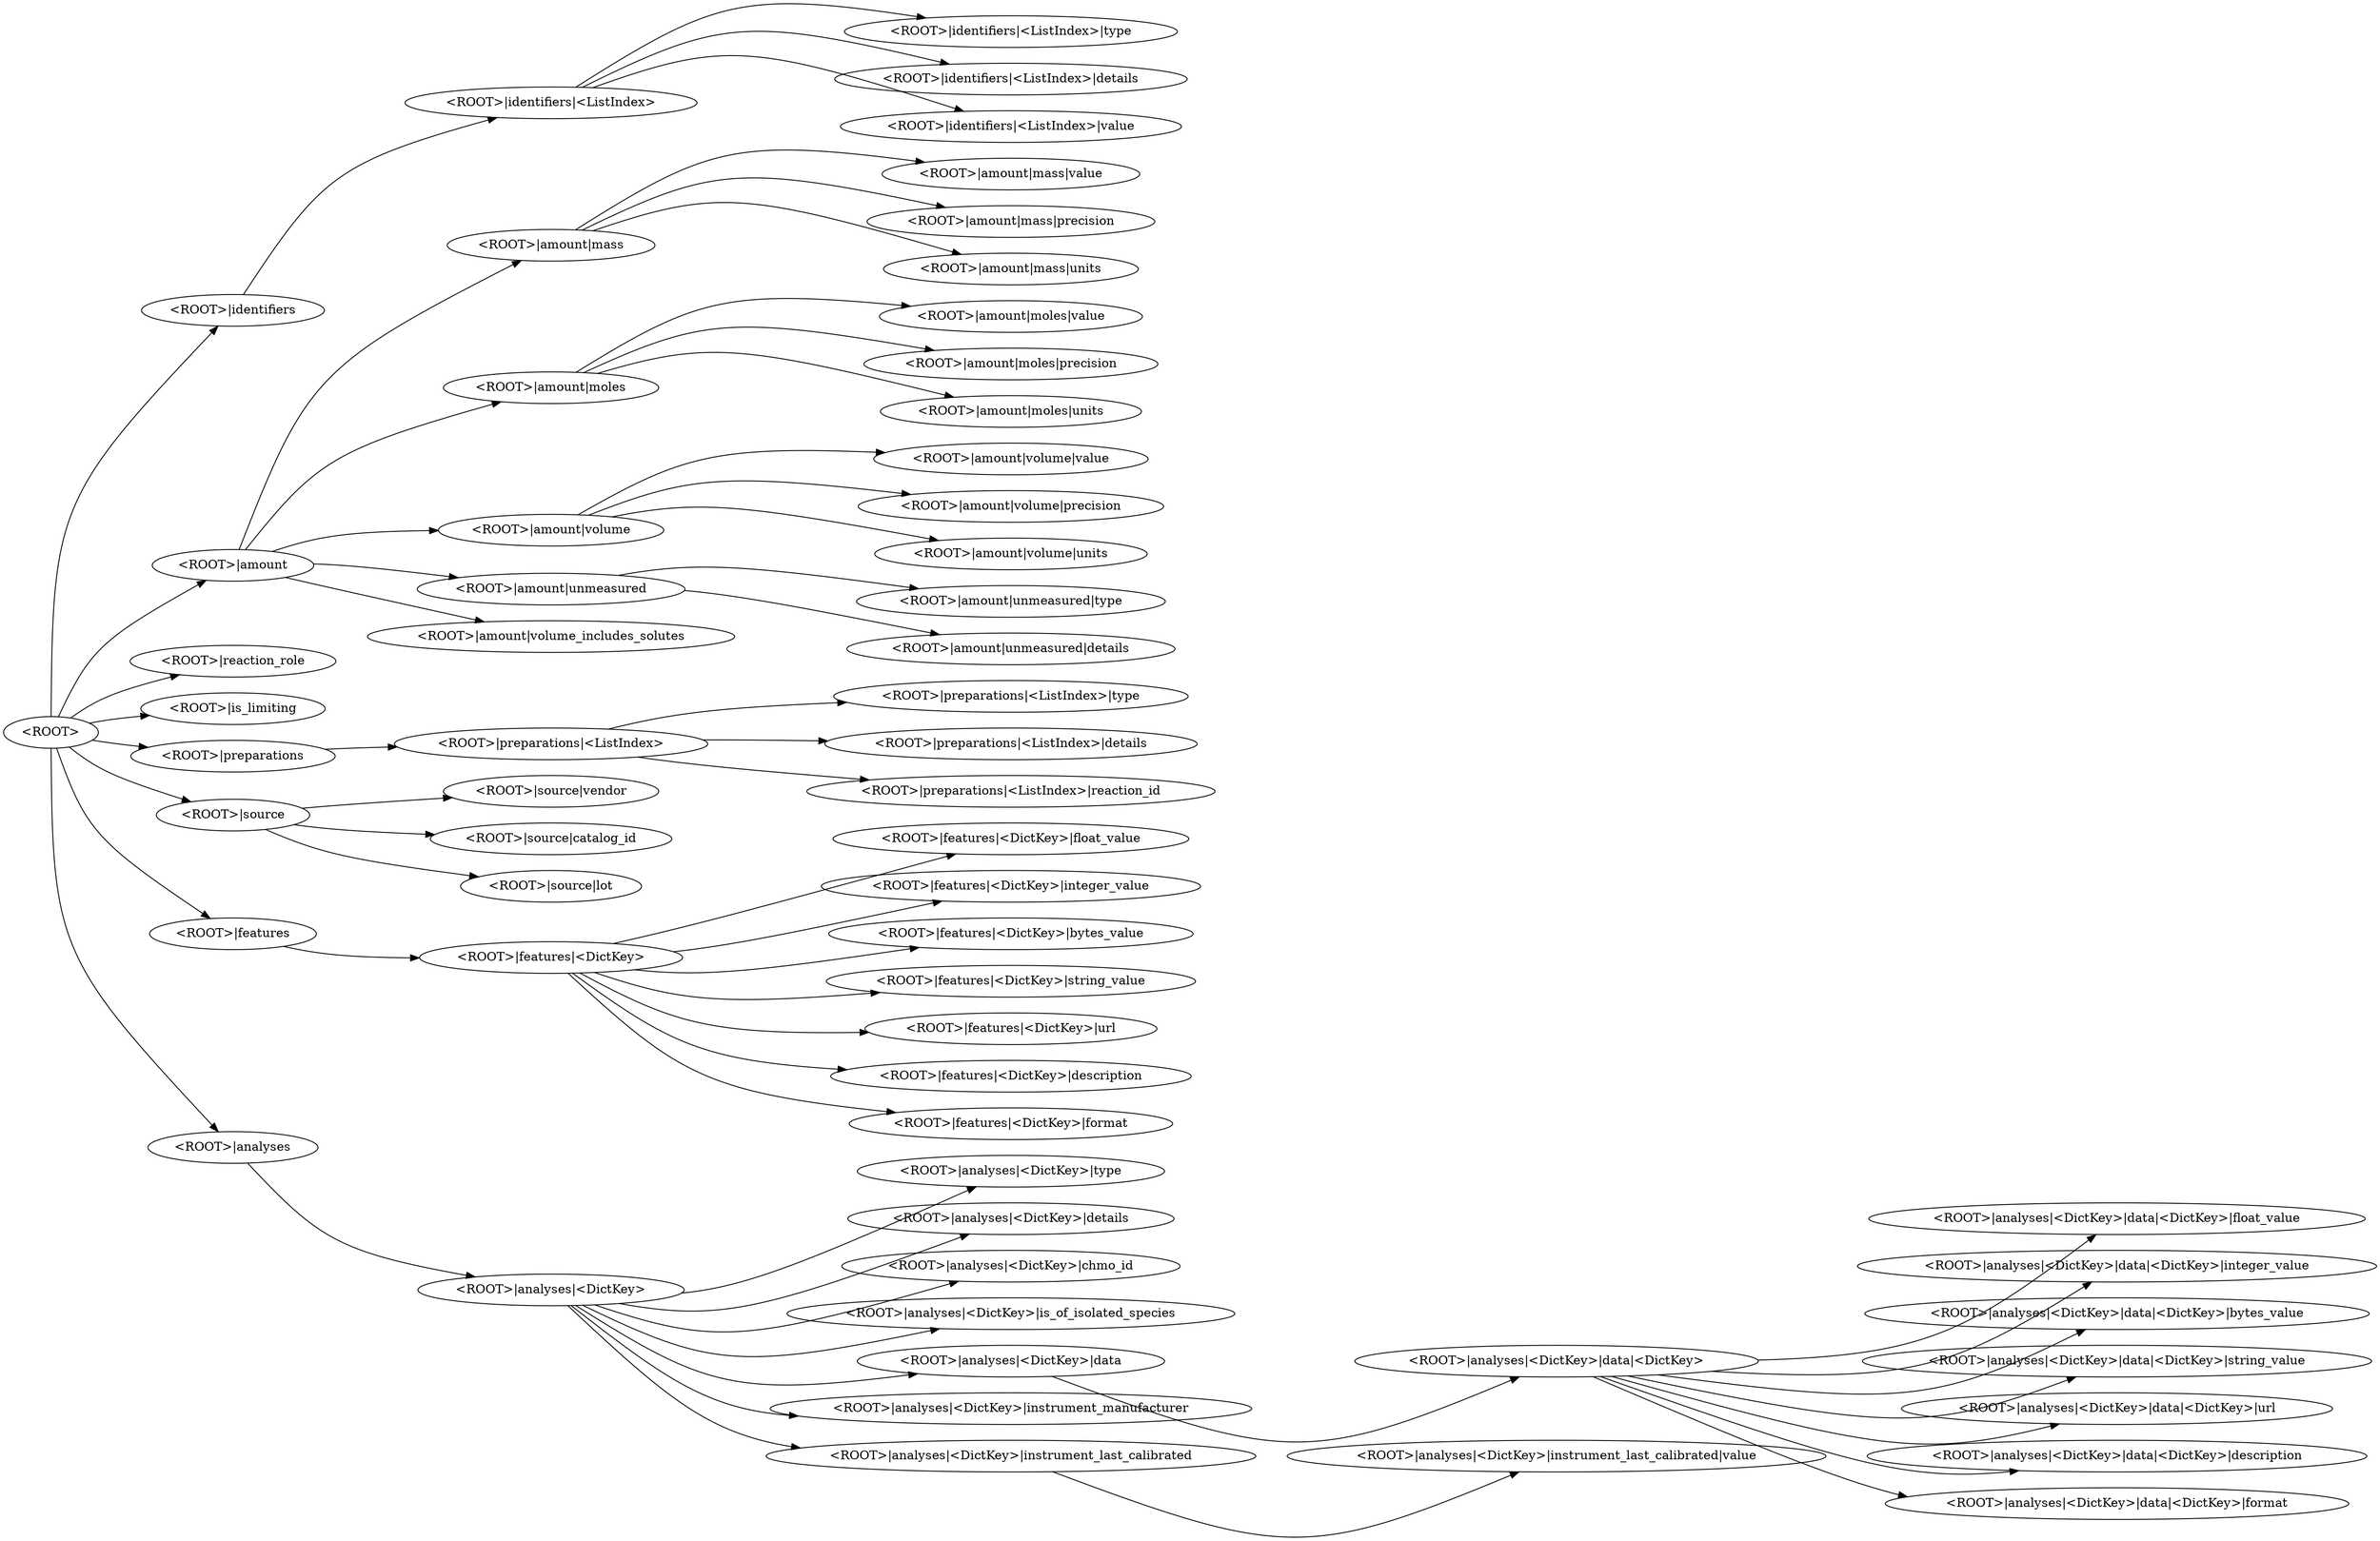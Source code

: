 strict digraph "" {
	graph [rankdir=LR,
		splines=curved
	];
	"<ROOT>"	[mtt_class_string="ord_betterproto.Compound",
		mtt_node_name="<ROOT>",
		mtt_parent=None,
		mtt_relation_to_parent=None,
		mtt_type_hint_string="<class 'ord_betterproto.Compound'>"];
	"<ROOT>|identifiers"	[mtt_class_string="builtins.list",
		mtt_node_name="<ROOT>|identifiers",
		mtt_parent="<ROOT>",
		mtt_relation_to_parent=identifiers,
		mtt_type_hint_string="typing.List[ord_betterproto.CompoundIdentifier]"];
	"<ROOT>" -> "<ROOT>|identifiers";
	"<ROOT>|amount"	[mtt_class_string="ord_betterproto.Amount",
		mtt_node_name="<ROOT>|amount",
		mtt_parent="<ROOT>",
		mtt_relation_to_parent=amount,
		mtt_type_hint_string="<class 'ord_betterproto.Amount'>"];
	"<ROOT>" -> "<ROOT>|amount";
	"<ROOT>|reaction_role"	[mtt_class_string="ord_betterproto.ReactionRoleReactionRoleType",
		mtt_node_name="<ROOT>|reaction_role",
		mtt_parent="<ROOT>",
		mtt_relation_to_parent=reaction_role,
		mtt_type_hint_string="<enum 'ReactionRoleReactionRoleType'>"];
	"<ROOT>" -> "<ROOT>|reaction_role";
	"<ROOT>|is_limiting"	[mtt_class_string="builtins.bool",
		mtt_node_name="<ROOT>|is_limiting",
		mtt_parent="<ROOT>",
		mtt_relation_to_parent=is_limiting,
		mtt_type_hint_string="typing.Optional[bool]"];
	"<ROOT>" -> "<ROOT>|is_limiting";
	"<ROOT>|preparations"	[mtt_class_string="builtins.list",
		mtt_node_name="<ROOT>|preparations",
		mtt_parent="<ROOT>",
		mtt_relation_to_parent=preparations,
		mtt_type_hint_string="typing.List[ord_betterproto.CompoundPreparation]"];
	"<ROOT>" -> "<ROOT>|preparations";
	"<ROOT>|source"	[mtt_class_string="ord_betterproto.CompoundSource",
		mtt_node_name="<ROOT>|source",
		mtt_parent="<ROOT>",
		mtt_relation_to_parent=source,
		mtt_type_hint_string="<class 'ord_betterproto.CompoundSource'>"];
	"<ROOT>" -> "<ROOT>|source";
	"<ROOT>|features"	[mtt_class_string="builtins.dict",
		mtt_node_name="<ROOT>|features",
		mtt_parent="<ROOT>",
		mtt_relation_to_parent=features,
		mtt_type_hint_string="typing.Dict[str, ord_betterproto.Data]"];
	"<ROOT>" -> "<ROOT>|features";
	"<ROOT>|analyses"	[mtt_class_string="builtins.dict",
		mtt_node_name="<ROOT>|analyses",
		mtt_parent="<ROOT>",
		mtt_relation_to_parent=analyses,
		mtt_type_hint_string="typing.Dict[str, ord_betterproto.Analysis]"];
	"<ROOT>" -> "<ROOT>|analyses";
	"<ROOT>|identifiers|<ListIndex>"	[mtt_class_string="ord_betterproto.CompoundIdentifier",
		mtt_node_name="<ROOT>|identifiers|<ListIndex>",
		mtt_parent="<ROOT>|identifiers",
		mtt_relation_to_parent="<ListIndex>",
		mtt_type_hint_string="<class 'ord_betterproto.CompoundIdentifier'>"];
	"<ROOT>|identifiers" -> "<ROOT>|identifiers|<ListIndex>";
	"<ROOT>|identifiers|<ListIndex>|type"	[mtt_class_string="ord_betterproto.CompoundIdentifierCompoundIdentifierType",
		mtt_node_name="<ROOT>|identifiers|<ListIndex>|type",
		mtt_parent="<ROOT>|identifiers|<ListIndex>",
		mtt_relation_to_parent=type,
		mtt_type_hint_string="<enum 'CompoundIdentifierCompoundIdentifierType'>"];
	"<ROOT>|identifiers|<ListIndex>" -> "<ROOT>|identifiers|<ListIndex>|type";
	"<ROOT>|identifiers|<ListIndex>|details"	[mtt_class_string="builtins.str",
		mtt_node_name="<ROOT>|identifiers|<ListIndex>|details",
		mtt_parent="<ROOT>|identifiers|<ListIndex>",
		mtt_relation_to_parent=details,
		mtt_type_hint_string="<class 'str'>"];
	"<ROOT>|identifiers|<ListIndex>" -> "<ROOT>|identifiers|<ListIndex>|details";
	"<ROOT>|identifiers|<ListIndex>|value"	[mtt_class_string="builtins.str",
		mtt_node_name="<ROOT>|identifiers|<ListIndex>|value",
		mtt_parent="<ROOT>|identifiers|<ListIndex>",
		mtt_relation_to_parent=value,
		mtt_type_hint_string="<class 'str'>"];
	"<ROOT>|identifiers|<ListIndex>" -> "<ROOT>|identifiers|<ListIndex>|value";
	"<ROOT>|amount|mass"	[mtt_class_string="ord_betterproto.Mass",
		mtt_node_name="<ROOT>|amount|mass",
		mtt_parent="<ROOT>|amount",
		mtt_relation_to_parent=mass,
		mtt_type_hint_string="<class 'ord_betterproto.Mass'>"];
	"<ROOT>|amount" -> "<ROOT>|amount|mass";
	"<ROOT>|amount|moles"	[mtt_class_string="ord_betterproto.Moles",
		mtt_node_name="<ROOT>|amount|moles",
		mtt_parent="<ROOT>|amount",
		mtt_relation_to_parent=moles,
		mtt_type_hint_string="<class 'ord_betterproto.Moles'>"];
	"<ROOT>|amount" -> "<ROOT>|amount|moles";
	"<ROOT>|amount|volume"	[mtt_class_string="ord_betterproto.Volume",
		mtt_node_name="<ROOT>|amount|volume",
		mtt_parent="<ROOT>|amount",
		mtt_relation_to_parent=volume,
		mtt_type_hint_string="<class 'ord_betterproto.Volume'>"];
	"<ROOT>|amount" -> "<ROOT>|amount|volume";
	"<ROOT>|amount|unmeasured"	[mtt_class_string="ord_betterproto.UnmeasuredAmount",
		mtt_node_name="<ROOT>|amount|unmeasured",
		mtt_parent="<ROOT>|amount",
		mtt_relation_to_parent=unmeasured,
		mtt_type_hint_string="<class 'ord_betterproto.UnmeasuredAmount'>"];
	"<ROOT>|amount" -> "<ROOT>|amount|unmeasured";
	"<ROOT>|amount|volume_includes_solutes"	[mtt_class_string="builtins.bool",
		mtt_node_name="<ROOT>|amount|volume_includes_solutes",
		mtt_parent="<ROOT>|amount",
		mtt_relation_to_parent=volume_includes_solutes,
		mtt_type_hint_string="typing.Optional[bool]"];
	"<ROOT>|amount" -> "<ROOT>|amount|volume_includes_solutes";
	"<ROOT>|amount|mass|value"	[mtt_class_string="builtins.float",
		mtt_node_name="<ROOT>|amount|mass|value",
		mtt_parent="<ROOT>|amount|mass",
		mtt_relation_to_parent=value,
		mtt_type_hint_string="typing.Optional[float]"];
	"<ROOT>|amount|mass" -> "<ROOT>|amount|mass|value";
	"<ROOT>|amount|mass|precision"	[mtt_class_string="builtins.float",
		mtt_node_name="<ROOT>|amount|mass|precision",
		mtt_parent="<ROOT>|amount|mass",
		mtt_relation_to_parent=precision,
		mtt_type_hint_string="typing.Optional[float]"];
	"<ROOT>|amount|mass" -> "<ROOT>|amount|mass|precision";
	"<ROOT>|amount|mass|units"	[mtt_class_string="ord_betterproto.MassMassUnit",
		mtt_node_name="<ROOT>|amount|mass|units",
		mtt_parent="<ROOT>|amount|mass",
		mtt_relation_to_parent=units,
		mtt_type_hint_string="<enum 'MassMassUnit'>"];
	"<ROOT>|amount|mass" -> "<ROOT>|amount|mass|units";
	"<ROOT>|amount|moles|value"	[mtt_class_string="builtins.float",
		mtt_node_name="<ROOT>|amount|moles|value",
		mtt_parent="<ROOT>|amount|moles",
		mtt_relation_to_parent=value,
		mtt_type_hint_string="typing.Optional[float]"];
	"<ROOT>|amount|moles" -> "<ROOT>|amount|moles|value";
	"<ROOT>|amount|moles|precision"	[mtt_class_string="builtins.float",
		mtt_node_name="<ROOT>|amount|moles|precision",
		mtt_parent="<ROOT>|amount|moles",
		mtt_relation_to_parent=precision,
		mtt_type_hint_string="typing.Optional[float]"];
	"<ROOT>|amount|moles" -> "<ROOT>|amount|moles|precision";
	"<ROOT>|amount|moles|units"	[mtt_class_string="ord_betterproto.MolesMolesUnit",
		mtt_node_name="<ROOT>|amount|moles|units",
		mtt_parent="<ROOT>|amount|moles",
		mtt_relation_to_parent=units,
		mtt_type_hint_string="<enum 'MolesMolesUnit'>"];
	"<ROOT>|amount|moles" -> "<ROOT>|amount|moles|units";
	"<ROOT>|amount|volume|value"	[mtt_class_string="builtins.float",
		mtt_node_name="<ROOT>|amount|volume|value",
		mtt_parent="<ROOT>|amount|volume",
		mtt_relation_to_parent=value,
		mtt_type_hint_string="typing.Optional[float]"];
	"<ROOT>|amount|volume" -> "<ROOT>|amount|volume|value";
	"<ROOT>|amount|volume|precision"	[mtt_class_string="builtins.float",
		mtt_node_name="<ROOT>|amount|volume|precision",
		mtt_parent="<ROOT>|amount|volume",
		mtt_relation_to_parent=precision,
		mtt_type_hint_string="typing.Optional[float]"];
	"<ROOT>|amount|volume" -> "<ROOT>|amount|volume|precision";
	"<ROOT>|amount|volume|units"	[mtt_class_string="ord_betterproto.VolumeVolumeUnit",
		mtt_node_name="<ROOT>|amount|volume|units",
		mtt_parent="<ROOT>|amount|volume",
		mtt_relation_to_parent=units,
		mtt_type_hint_string="<enum 'VolumeVolumeUnit'>"];
	"<ROOT>|amount|volume" -> "<ROOT>|amount|volume|units";
	"<ROOT>|amount|unmeasured|type"	[mtt_class_string="ord_betterproto.UnmeasuredAmountUnmeasuredAmountType",
		mtt_node_name="<ROOT>|amount|unmeasured|type",
		mtt_parent="<ROOT>|amount|unmeasured",
		mtt_relation_to_parent=type,
		mtt_type_hint_string="<enum 'UnmeasuredAmountUnmeasuredAmountType'>"];
	"<ROOT>|amount|unmeasured" -> "<ROOT>|amount|unmeasured|type";
	"<ROOT>|amount|unmeasured|details"	[mtt_class_string="builtins.str",
		mtt_node_name="<ROOT>|amount|unmeasured|details",
		mtt_parent="<ROOT>|amount|unmeasured",
		mtt_relation_to_parent=details,
		mtt_type_hint_string="<class 'str'>"];
	"<ROOT>|amount|unmeasured" -> "<ROOT>|amount|unmeasured|details";
	"<ROOT>|preparations|<ListIndex>"	[mtt_class_string="ord_betterproto.CompoundPreparation",
		mtt_node_name="<ROOT>|preparations|<ListIndex>",
		mtt_parent="<ROOT>|preparations",
		mtt_relation_to_parent="<ListIndex>",
		mtt_type_hint_string="<class 'ord_betterproto.CompoundPreparation'>"];
	"<ROOT>|preparations" -> "<ROOT>|preparations|<ListIndex>";
	"<ROOT>|preparations|<ListIndex>|type"	[mtt_class_string="ord_betterproto.CompoundPreparationCompoundPreparationType",
		mtt_node_name="<ROOT>|preparations|<ListIndex>|type",
		mtt_parent="<ROOT>|preparations|<ListIndex>",
		mtt_relation_to_parent=type,
		mtt_type_hint_string="<enum 'CompoundPreparationCompoundPreparationType'>"];
	"<ROOT>|preparations|<ListIndex>" -> "<ROOT>|preparations|<ListIndex>|type";
	"<ROOT>|preparations|<ListIndex>|details"	[mtt_class_string="builtins.str",
		mtt_node_name="<ROOT>|preparations|<ListIndex>|details",
		mtt_parent="<ROOT>|preparations|<ListIndex>",
		mtt_relation_to_parent=details,
		mtt_type_hint_string="<class 'str'>"];
	"<ROOT>|preparations|<ListIndex>" -> "<ROOT>|preparations|<ListIndex>|details";
	"<ROOT>|preparations|<ListIndex>|reaction_id"	[mtt_class_string="builtins.str",
		mtt_node_name="<ROOT>|preparations|<ListIndex>|reaction_id",
		mtt_parent="<ROOT>|preparations|<ListIndex>",
		mtt_relation_to_parent=reaction_id,
		mtt_type_hint_string="<class 'str'>"];
	"<ROOT>|preparations|<ListIndex>" -> "<ROOT>|preparations|<ListIndex>|reaction_id";
	"<ROOT>|source|vendor"	[mtt_class_string="builtins.str",
		mtt_node_name="<ROOT>|source|vendor",
		mtt_parent="<ROOT>|source",
		mtt_relation_to_parent=vendor,
		mtt_type_hint_string="<class 'str'>"];
	"<ROOT>|source" -> "<ROOT>|source|vendor";
	"<ROOT>|source|catalog_id"	[mtt_class_string="builtins.str",
		mtt_node_name="<ROOT>|source|catalog_id",
		mtt_parent="<ROOT>|source",
		mtt_relation_to_parent=catalog_id,
		mtt_type_hint_string="<class 'str'>"];
	"<ROOT>|source" -> "<ROOT>|source|catalog_id";
	"<ROOT>|source|lot"	[mtt_class_string="builtins.str",
		mtt_node_name="<ROOT>|source|lot",
		mtt_parent="<ROOT>|source",
		mtt_relation_to_parent=lot,
		mtt_type_hint_string="<class 'str'>"];
	"<ROOT>|source" -> "<ROOT>|source|lot";
	"<ROOT>|features|<DictKey>"	[mtt_class_string="ord_betterproto.Data",
		mtt_node_name="<ROOT>|features|<DictKey>",
		mtt_parent="<ROOT>|features",
		mtt_relation_to_parent="<DictKey>",
		mtt_type_hint_string="<class 'ord_betterproto.Data'>"];
	"<ROOT>|features" -> "<ROOT>|features|<DictKey>";
	"<ROOT>|features|<DictKey>|float_value"	[mtt_class_string="builtins.float",
		mtt_node_name="<ROOT>|features|<DictKey>|float_value",
		mtt_parent="<ROOT>|features|<DictKey>",
		mtt_relation_to_parent=float_value,
		mtt_type_hint_string="<class 'float'>"];
	"<ROOT>|features|<DictKey>" -> "<ROOT>|features|<DictKey>|float_value";
	"<ROOT>|features|<DictKey>|integer_value"	[mtt_class_string="builtins.int",
		mtt_node_name="<ROOT>|features|<DictKey>|integer_value",
		mtt_parent="<ROOT>|features|<DictKey>",
		mtt_relation_to_parent=integer_value,
		mtt_type_hint_string="<class 'int'>"];
	"<ROOT>|features|<DictKey>" -> "<ROOT>|features|<DictKey>|integer_value";
	"<ROOT>|features|<DictKey>|bytes_value"	[mtt_class_string="builtins.bytes",
		mtt_node_name="<ROOT>|features|<DictKey>|bytes_value",
		mtt_parent="<ROOT>|features|<DictKey>",
		mtt_relation_to_parent=bytes_value,
		mtt_type_hint_string="<class 'bytes'>"];
	"<ROOT>|features|<DictKey>" -> "<ROOT>|features|<DictKey>|bytes_value";
	"<ROOT>|features|<DictKey>|string_value"	[mtt_class_string="builtins.str",
		mtt_node_name="<ROOT>|features|<DictKey>|string_value",
		mtt_parent="<ROOT>|features|<DictKey>",
		mtt_relation_to_parent=string_value,
		mtt_type_hint_string="<class 'str'>"];
	"<ROOT>|features|<DictKey>" -> "<ROOT>|features|<DictKey>|string_value";
	"<ROOT>|features|<DictKey>|url"	[mtt_class_string="builtins.str",
		mtt_node_name="<ROOT>|features|<DictKey>|url",
		mtt_parent="<ROOT>|features|<DictKey>",
		mtt_relation_to_parent=url,
		mtt_type_hint_string="<class 'str'>"];
	"<ROOT>|features|<DictKey>" -> "<ROOT>|features|<DictKey>|url";
	"<ROOT>|features|<DictKey>|description"	[mtt_class_string="builtins.str",
		mtt_node_name="<ROOT>|features|<DictKey>|description",
		mtt_parent="<ROOT>|features|<DictKey>",
		mtt_relation_to_parent=description,
		mtt_type_hint_string="<class 'str'>"];
	"<ROOT>|features|<DictKey>" -> "<ROOT>|features|<DictKey>|description";
	"<ROOT>|features|<DictKey>|format"	[mtt_class_string="builtins.str",
		mtt_node_name="<ROOT>|features|<DictKey>|format",
		mtt_parent="<ROOT>|features|<DictKey>",
		mtt_relation_to_parent=format,
		mtt_type_hint_string="<class 'str'>"];
	"<ROOT>|features|<DictKey>" -> "<ROOT>|features|<DictKey>|format";
	"<ROOT>|analyses|<DictKey>"	[mtt_class_string="ord_betterproto.Analysis",
		mtt_node_name="<ROOT>|analyses|<DictKey>",
		mtt_parent="<ROOT>|analyses",
		mtt_relation_to_parent="<DictKey>",
		mtt_type_hint_string="<class 'ord_betterproto.Analysis'>"];
	"<ROOT>|analyses" -> "<ROOT>|analyses|<DictKey>";
	"<ROOT>|analyses|<DictKey>|type"	[mtt_class_string="ord_betterproto.AnalysisAnalysisType",
		mtt_node_name="<ROOT>|analyses|<DictKey>|type",
		mtt_parent="<ROOT>|analyses|<DictKey>",
		mtt_relation_to_parent=type,
		mtt_type_hint_string="<enum 'AnalysisAnalysisType'>"];
	"<ROOT>|analyses|<DictKey>" -> "<ROOT>|analyses|<DictKey>|type";
	"<ROOT>|analyses|<DictKey>|details"	[mtt_class_string="builtins.str",
		mtt_node_name="<ROOT>|analyses|<DictKey>|details",
		mtt_parent="<ROOT>|analyses|<DictKey>",
		mtt_relation_to_parent=details,
		mtt_type_hint_string="<class 'str'>"];
	"<ROOT>|analyses|<DictKey>" -> "<ROOT>|analyses|<DictKey>|details";
	"<ROOT>|analyses|<DictKey>|chmo_id"	[mtt_class_string="builtins.int",
		mtt_node_name="<ROOT>|analyses|<DictKey>|chmo_id",
		mtt_parent="<ROOT>|analyses|<DictKey>",
		mtt_relation_to_parent=chmo_id,
		mtt_type_hint_string="<class 'int'>"];
	"<ROOT>|analyses|<DictKey>" -> "<ROOT>|analyses|<DictKey>|chmo_id";
	"<ROOT>|analyses|<DictKey>|is_of_isolated_species"	[mtt_class_string="builtins.bool",
		mtt_node_name="<ROOT>|analyses|<DictKey>|is_of_isolated_species",
		mtt_parent="<ROOT>|analyses|<DictKey>",
		mtt_relation_to_parent=is_of_isolated_species,
		mtt_type_hint_string="typing.Optional[bool]"];
	"<ROOT>|analyses|<DictKey>" -> "<ROOT>|analyses|<DictKey>|is_of_isolated_species";
	"<ROOT>|analyses|<DictKey>|data"	[mtt_class_string="builtins.dict",
		mtt_node_name="<ROOT>|analyses|<DictKey>|data",
		mtt_parent="<ROOT>|analyses|<DictKey>",
		mtt_relation_to_parent=data,
		mtt_type_hint_string="typing.Dict[str, ord_betterproto.Data]"];
	"<ROOT>|analyses|<DictKey>" -> "<ROOT>|analyses|<DictKey>|data";
	"<ROOT>|analyses|<DictKey>|instrument_manufacturer"	[mtt_class_string="builtins.str",
		mtt_node_name="<ROOT>|analyses|<DictKey>|instrument_manufacturer",
		mtt_parent="<ROOT>|analyses|<DictKey>",
		mtt_relation_to_parent=instrument_manufacturer,
		mtt_type_hint_string="<class 'str'>"];
	"<ROOT>|analyses|<DictKey>" -> "<ROOT>|analyses|<DictKey>|instrument_manufacturer";
	"<ROOT>|analyses|<DictKey>|instrument_last_calibrated"	[mtt_class_string="ord_betterproto.DateTime",
		mtt_node_name="<ROOT>|analyses|<DictKey>|instrument_last_calibrated",
		mtt_parent="<ROOT>|analyses|<DictKey>",
		mtt_relation_to_parent=instrument_last_calibrated,
		mtt_type_hint_string="<class 'ord_betterproto.DateTime'>"];
	"<ROOT>|analyses|<DictKey>" -> "<ROOT>|analyses|<DictKey>|instrument_last_calibrated";
	"<ROOT>|analyses|<DictKey>|data|<DictKey>"	[mtt_class_string="ord_betterproto.Data",
		mtt_node_name="<ROOT>|analyses|<DictKey>|data|<DictKey>",
		mtt_parent="<ROOT>|analyses|<DictKey>|data",
		mtt_relation_to_parent="<DictKey>",
		mtt_type_hint_string="<class 'ord_betterproto.Data'>"];
	"<ROOT>|analyses|<DictKey>|data" -> "<ROOT>|analyses|<DictKey>|data|<DictKey>";
	"<ROOT>|analyses|<DictKey>|data|<DictKey>|float_value"	[mtt_class_string="builtins.float",
		mtt_node_name="<ROOT>|analyses|<DictKey>|data|<DictKey>|float_value",
		mtt_parent="<ROOT>|analyses|<DictKey>|data|<DictKey>",
		mtt_relation_to_parent=float_value,
		mtt_type_hint_string="<class 'float'>"];
	"<ROOT>|analyses|<DictKey>|data|<DictKey>" -> "<ROOT>|analyses|<DictKey>|data|<DictKey>|float_value";
	"<ROOT>|analyses|<DictKey>|data|<DictKey>|integer_value"	[mtt_class_string="builtins.int",
		mtt_node_name="<ROOT>|analyses|<DictKey>|data|<DictKey>|integer_value",
		mtt_parent="<ROOT>|analyses|<DictKey>|data|<DictKey>",
		mtt_relation_to_parent=integer_value,
		mtt_type_hint_string="<class 'int'>"];
	"<ROOT>|analyses|<DictKey>|data|<DictKey>" -> "<ROOT>|analyses|<DictKey>|data|<DictKey>|integer_value";
	"<ROOT>|analyses|<DictKey>|data|<DictKey>|bytes_value"	[mtt_class_string="builtins.bytes",
		mtt_node_name="<ROOT>|analyses|<DictKey>|data|<DictKey>|bytes_value",
		mtt_parent="<ROOT>|analyses|<DictKey>|data|<DictKey>",
		mtt_relation_to_parent=bytes_value,
		mtt_type_hint_string="<class 'bytes'>"];
	"<ROOT>|analyses|<DictKey>|data|<DictKey>" -> "<ROOT>|analyses|<DictKey>|data|<DictKey>|bytes_value";
	"<ROOT>|analyses|<DictKey>|data|<DictKey>|string_value"	[mtt_class_string="builtins.str",
		mtt_node_name="<ROOT>|analyses|<DictKey>|data|<DictKey>|string_value",
		mtt_parent="<ROOT>|analyses|<DictKey>|data|<DictKey>",
		mtt_relation_to_parent=string_value,
		mtt_type_hint_string="<class 'str'>"];
	"<ROOT>|analyses|<DictKey>|data|<DictKey>" -> "<ROOT>|analyses|<DictKey>|data|<DictKey>|string_value";
	"<ROOT>|analyses|<DictKey>|data|<DictKey>|url"	[mtt_class_string="builtins.str",
		mtt_node_name="<ROOT>|analyses|<DictKey>|data|<DictKey>|url",
		mtt_parent="<ROOT>|analyses|<DictKey>|data|<DictKey>",
		mtt_relation_to_parent=url,
		mtt_type_hint_string="<class 'str'>"];
	"<ROOT>|analyses|<DictKey>|data|<DictKey>" -> "<ROOT>|analyses|<DictKey>|data|<DictKey>|url";
	"<ROOT>|analyses|<DictKey>|data|<DictKey>|description"	[mtt_class_string="builtins.str",
		mtt_node_name="<ROOT>|analyses|<DictKey>|data|<DictKey>|description",
		mtt_parent="<ROOT>|analyses|<DictKey>|data|<DictKey>",
		mtt_relation_to_parent=description,
		mtt_type_hint_string="<class 'str'>"];
	"<ROOT>|analyses|<DictKey>|data|<DictKey>" -> "<ROOT>|analyses|<DictKey>|data|<DictKey>|description";
	"<ROOT>|analyses|<DictKey>|data|<DictKey>|format"	[mtt_class_string="builtins.str",
		mtt_node_name="<ROOT>|analyses|<DictKey>|data|<DictKey>|format",
		mtt_parent="<ROOT>|analyses|<DictKey>|data|<DictKey>",
		mtt_relation_to_parent=format,
		mtt_type_hint_string="<class 'str'>"];
	"<ROOT>|analyses|<DictKey>|data|<DictKey>" -> "<ROOT>|analyses|<DictKey>|data|<DictKey>|format";
	"<ROOT>|analyses|<DictKey>|instrument_last_calibrated|value"	[mtt_class_string="builtins.str",
		mtt_node_name="<ROOT>|analyses|<DictKey>|instrument_last_calibrated|value",
		mtt_parent="<ROOT>|analyses|<DictKey>|instrument_last_calibrated",
		mtt_relation_to_parent=value,
		mtt_type_hint_string="<class 'str'>"];
	"<ROOT>|analyses|<DictKey>|instrument_last_calibrated" -> "<ROOT>|analyses|<DictKey>|instrument_last_calibrated|value";
}
